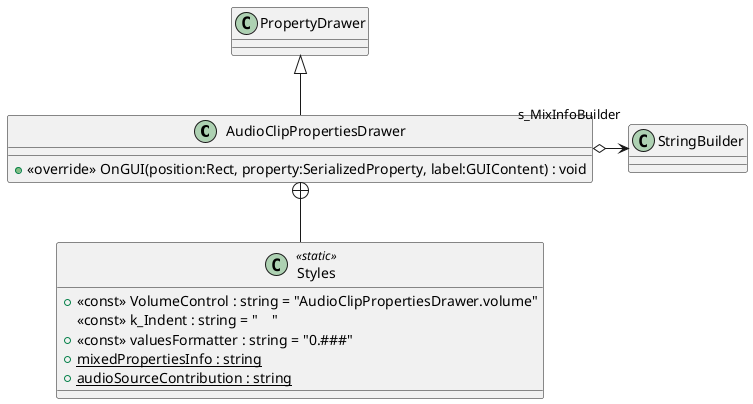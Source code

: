 @startuml
class AudioClipPropertiesDrawer {
    + <<override>> OnGUI(position:Rect, property:SerializedProperty, label:GUIContent) : void
}
class Styles <<static>> {
    + <<const>> VolumeControl : string = "AudioClipPropertiesDrawer.volume"
    <<const>> k_Indent : string = "    "
    + <<const>> valuesFormatter : string = "0.###"
    + {static} mixedPropertiesInfo : string
    + {static} audioSourceContribution : string
}
PropertyDrawer <|-- AudioClipPropertiesDrawer
AudioClipPropertiesDrawer o-> "s_MixInfoBuilder" StringBuilder
AudioClipPropertiesDrawer +-- Styles
@enduml
